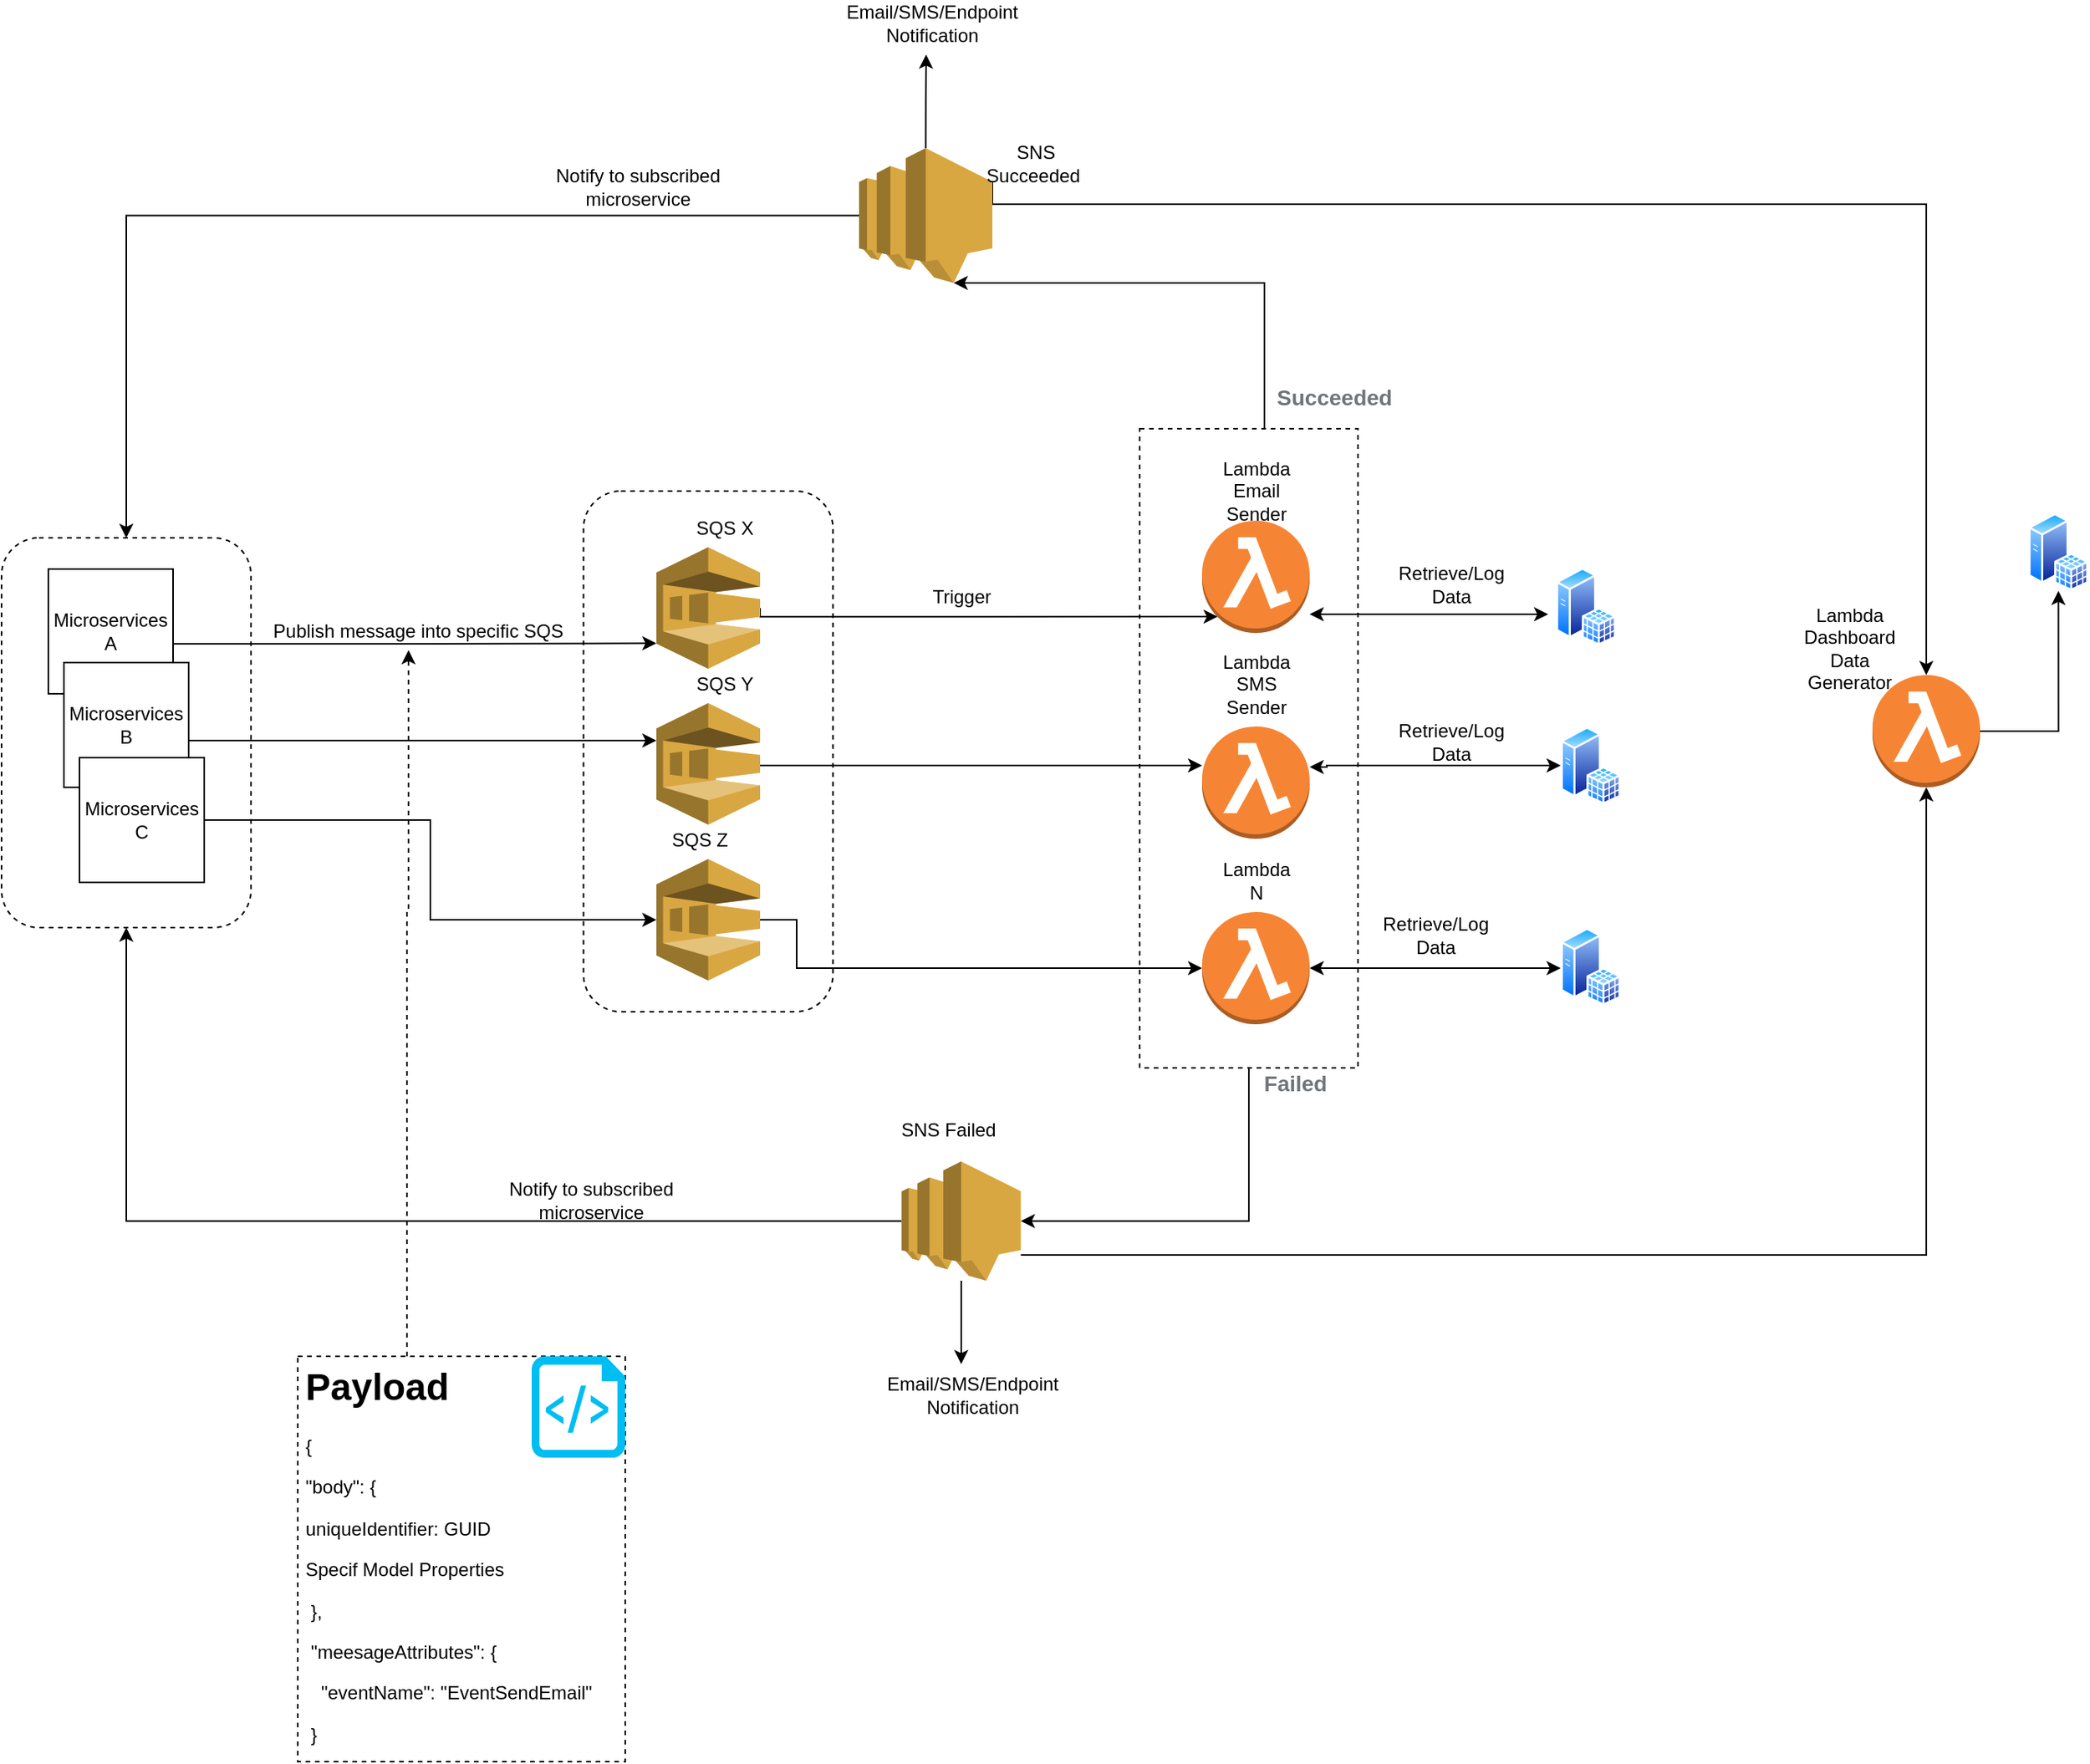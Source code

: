 <mxfile version="14.4.3" type="github">
  <diagram id="qjzeDgqdL2aKJla77leW" name="Page-1">
    <mxGraphModel dx="2272" dy="1862" grid="1" gridSize="10" guides="1" tooltips="1" connect="1" arrows="1" fold="1" page="1" pageScale="1" pageWidth="850" pageHeight="1100" math="0" shadow="0">
      <root>
        <mxCell id="0" />
        <mxCell id="1" parent="0" />
        <mxCell id="-vlMi3lsnk5EaH7537CD-10" value="" style="rounded=1;whiteSpace=wrap;html=1;dashed=1;strokeColor=#000000;" vertex="1" parent="1">
          <mxGeometry x="213.25" y="20" width="160" height="334" as="geometry" />
        </mxCell>
        <mxCell id="vUzu1yKwPVAJK8qaTAhN-50" value="" style="rounded=1;whiteSpace=wrap;html=1;dashed=1;strokeColor=#000000;" parent="1" vertex="1">
          <mxGeometry x="-160" y="50" width="160" height="250" as="geometry" />
        </mxCell>
        <mxCell id="-vlMi3lsnk5EaH7537CD-23" style="edgeStyle=orthogonalEdgeStyle;rounded=0;orthogonalLoop=1;jettySize=auto;html=1;entryX=1;entryY=0.5;entryDx=0;entryDy=0;entryPerimeter=0;" edge="1" parent="1" source="vUzu1yKwPVAJK8qaTAhN-39" target="-vlMi3lsnk5EaH7537CD-22">
          <mxGeometry relative="1" as="geometry">
            <Array as="points">
              <mxPoint x="640" y="488" />
            </Array>
          </mxGeometry>
        </mxCell>
        <mxCell id="-vlMi3lsnk5EaH7537CD-25" style="edgeStyle=orthogonalEdgeStyle;rounded=0;orthogonalLoop=1;jettySize=auto;html=1;entryX=0.71;entryY=1;entryDx=0;entryDy=0;entryPerimeter=0;" edge="1" parent="1" source="vUzu1yKwPVAJK8qaTAhN-39" target="vUzu1yKwPVAJK8qaTAhN-46">
          <mxGeometry relative="1" as="geometry">
            <Array as="points">
              <mxPoint x="650" y="-113" />
            </Array>
          </mxGeometry>
        </mxCell>
        <mxCell id="vUzu1yKwPVAJK8qaTAhN-39" value="" style="rounded=0;whiteSpace=wrap;html=1;dashed=1;strokeColor=#000000;" parent="1" vertex="1">
          <mxGeometry x="570" y="-20" width="140" height="410" as="geometry" />
        </mxCell>
        <mxCell id="vUzu1yKwPVAJK8qaTAhN-3" style="edgeStyle=orthogonalEdgeStyle;rounded=0;orthogonalLoop=1;jettySize=auto;html=1;entryX=0;entryY=0.79;entryDx=0;entryDy=0;entryPerimeter=0;" parent="1" source="vUzu1yKwPVAJK8qaTAhN-2" target="vUzu1yKwPVAJK8qaTAhN-1" edge="1">
          <mxGeometry relative="1" as="geometry">
            <mxPoint x="180" y="120" as="targetPoint" />
            <Array as="points">
              <mxPoint x="100" y="118" />
              <mxPoint x="100" y="118" />
            </Array>
          </mxGeometry>
        </mxCell>
        <mxCell id="vUzu1yKwPVAJK8qaTAhN-2" value="Microservices A" style="whiteSpace=wrap;html=1;aspect=fixed;" parent="1" vertex="1">
          <mxGeometry x="-130" y="70" width="80" height="80" as="geometry" />
        </mxCell>
        <mxCell id="vUzu1yKwPVAJK8qaTAhN-20" style="edgeStyle=orthogonalEdgeStyle;rounded=0;orthogonalLoop=1;jettySize=auto;html=1;exitX=1;exitY=0.5;exitDx=0;exitDy=0;exitPerimeter=0;entryX=0.145;entryY=0.855;entryDx=0;entryDy=0;entryPerimeter=0;" parent="1" source="vUzu1yKwPVAJK8qaTAhN-1" target="vUzu1yKwPVAJK8qaTAhN-14" edge="1">
          <mxGeometry relative="1" as="geometry">
            <mxPoint x="478.995" y="144.44" as="sourcePoint" />
            <mxPoint x="530" y="95" as="targetPoint" />
            <Array as="points">
              <mxPoint x="327" y="100" />
            </Array>
          </mxGeometry>
        </mxCell>
        <mxCell id="vUzu1yKwPVAJK8qaTAhN-21" style="edgeStyle=orthogonalEdgeStyle;rounded=0;orthogonalLoop=1;jettySize=auto;html=1;" parent="1" source="-vlMi3lsnk5EaH7537CD-3" target="vUzu1yKwPVAJK8qaTAhN-15" edge="1">
          <mxGeometry relative="1" as="geometry">
            <mxPoint x="489" y="170" as="sourcePoint" />
            <Array as="points">
              <mxPoint x="440" y="196" />
              <mxPoint x="440" y="196" />
            </Array>
          </mxGeometry>
        </mxCell>
        <mxCell id="vUzu1yKwPVAJK8qaTAhN-22" style="edgeStyle=orthogonalEdgeStyle;rounded=0;orthogonalLoop=1;jettySize=auto;html=1;exitX=1;exitY=0.5;exitDx=0;exitDy=0;exitPerimeter=0;entryX=0;entryY=0.5;entryDx=0;entryDy=0;entryPerimeter=0;" parent="1" source="-vlMi3lsnk5EaH7537CD-6" target="vUzu1yKwPVAJK8qaTAhN-16" edge="1">
          <mxGeometry relative="1" as="geometry">
            <Array as="points">
              <mxPoint x="350" y="295" />
              <mxPoint x="350" y="326" />
            </Array>
            <mxPoint x="478.995" y="195.56" as="sourcePoint" />
          </mxGeometry>
        </mxCell>
        <mxCell id="vUzu1yKwPVAJK8qaTAhN-11" style="edgeStyle=orthogonalEdgeStyle;rounded=0;orthogonalLoop=1;jettySize=auto;html=1;dashed=1;entryX=0.462;entryY=1.1;entryDx=0;entryDy=0;entryPerimeter=0;" parent="1" source="vUzu1yKwPVAJK8qaTAhN-8" edge="1" target="-vlMi3lsnk5EaH7537CD-12">
          <mxGeometry relative="1" as="geometry">
            <mxPoint x="100" y="250" as="targetPoint" />
            <Array as="points">
              <mxPoint x="100" y="290" />
            </Array>
          </mxGeometry>
        </mxCell>
        <mxCell id="-vlMi3lsnk5EaH7537CD-8" style="edgeStyle=orthogonalEdgeStyle;rounded=0;orthogonalLoop=1;jettySize=auto;html=1;" edge="1" parent="1" source="vUzu1yKwPVAJK8qaTAhN-9" target="-vlMi3lsnk5EaH7537CD-3">
          <mxGeometry relative="1" as="geometry">
            <Array as="points">
              <mxPoint x="230" y="180" />
              <mxPoint x="230" y="180" />
            </Array>
          </mxGeometry>
        </mxCell>
        <mxCell id="vUzu1yKwPVAJK8qaTAhN-9" value="Microservices B" style="whiteSpace=wrap;html=1;aspect=fixed;" parent="1" vertex="1">
          <mxGeometry x="-120" y="130" width="80" height="80" as="geometry" />
        </mxCell>
        <mxCell id="-vlMi3lsnk5EaH7537CD-9" style="edgeStyle=orthogonalEdgeStyle;rounded=0;orthogonalLoop=1;jettySize=auto;html=1;" edge="1" parent="1" source="vUzu1yKwPVAJK8qaTAhN-10" target="-vlMi3lsnk5EaH7537CD-6">
          <mxGeometry relative="1" as="geometry" />
        </mxCell>
        <mxCell id="vUzu1yKwPVAJK8qaTAhN-10" value="Microservices C" style="whiteSpace=wrap;html=1;aspect=fixed;" parent="1" vertex="1">
          <mxGeometry x="-110" y="191" width="80" height="80" as="geometry" />
        </mxCell>
        <mxCell id="vUzu1yKwPVAJK8qaTAhN-29" style="edgeStyle=orthogonalEdgeStyle;rounded=0;orthogonalLoop=1;jettySize=auto;html=1;startArrow=classic;startFill=1;" parent="1" edge="1">
          <mxGeometry relative="1" as="geometry">
            <Array as="points">
              <mxPoint x="780" y="99" />
              <mxPoint x="780" y="99" />
            </Array>
            <mxPoint x="679" y="99" as="sourcePoint" />
            <mxPoint x="831.964" y="99" as="targetPoint" />
          </mxGeometry>
        </mxCell>
        <mxCell id="vUzu1yKwPVAJK8qaTAhN-14" value="" style="outlineConnect=0;dashed=0;verticalLabelPosition=bottom;verticalAlign=top;align=center;html=1;shape=mxgraph.aws3.lambda_function;fillColor=#F58534;gradientColor=none;" parent="1" vertex="1">
          <mxGeometry x="610" y="39" width="69" height="72" as="geometry" />
        </mxCell>
        <mxCell id="vUzu1yKwPVAJK8qaTAhN-15" value="" style="outlineConnect=0;dashed=0;verticalLabelPosition=bottom;verticalAlign=top;align=center;html=1;shape=mxgraph.aws3.lambda_function;fillColor=#F58534;gradientColor=none;" parent="1" vertex="1">
          <mxGeometry x="610" y="171" width="69" height="72" as="geometry" />
        </mxCell>
        <mxCell id="vUzu1yKwPVAJK8qaTAhN-16" value="" style="outlineConnect=0;dashed=0;verticalLabelPosition=bottom;verticalAlign=top;align=center;html=1;shape=mxgraph.aws3.lambda_function;fillColor=#F58534;gradientColor=none;" parent="1" vertex="1">
          <mxGeometry x="610" y="290" width="69" height="72" as="geometry" />
        </mxCell>
        <mxCell id="vUzu1yKwPVAJK8qaTAhN-17" value="" style="aspect=fixed;perimeter=ellipsePerimeter;html=1;align=center;shadow=0;dashed=0;spacingTop=3;image;image=img/lib/active_directory/sql_server.svg;strokeColor=#000000;" parent="1" vertex="1">
          <mxGeometry x="837" y="69" width="38.5" height="50" as="geometry" />
        </mxCell>
        <mxCell id="vUzu1yKwPVAJK8qaTAhN-18" value="" style="aspect=fixed;perimeter=ellipsePerimeter;html=1;align=center;shadow=0;dashed=0;spacingTop=3;image;image=img/lib/active_directory/sql_server.svg;strokeColor=#000000;" parent="1" vertex="1">
          <mxGeometry x="840" y="171" width="38.5" height="50" as="geometry" />
        </mxCell>
        <mxCell id="vUzu1yKwPVAJK8qaTAhN-23" value="Lambda Email Sender" style="text;html=1;strokeColor=none;fillColor=none;align=center;verticalAlign=middle;whiteSpace=wrap;rounded=0;" parent="1" vertex="1">
          <mxGeometry x="624.5" y="10" width="40" height="20" as="geometry" />
        </mxCell>
        <mxCell id="vUzu1yKwPVAJK8qaTAhN-25" value="Lambda SMS Sender&lt;br&gt;" style="text;html=1;strokeColor=none;fillColor=none;align=center;verticalAlign=middle;whiteSpace=wrap;rounded=0;" parent="1" vertex="1">
          <mxGeometry x="624.5" y="134" width="40" height="20" as="geometry" />
        </mxCell>
        <mxCell id="vUzu1yKwPVAJK8qaTAhN-28" value="Lambda N" style="text;html=1;strokeColor=none;fillColor=none;align=center;verticalAlign=middle;whiteSpace=wrap;rounded=0;" parent="1" vertex="1">
          <mxGeometry x="624.5" y="260" width="40" height="20" as="geometry" />
        </mxCell>
        <mxCell id="vUzu1yKwPVAJK8qaTAhN-30" style="edgeStyle=orthogonalEdgeStyle;rounded=0;orthogonalLoop=1;jettySize=auto;html=1;startArrow=classic;startFill=1;entryX=0;entryY=0.5;entryDx=0;entryDy=0;" parent="1" target="vUzu1yKwPVAJK8qaTAhN-18" edge="1">
          <mxGeometry relative="1" as="geometry">
            <mxPoint x="679" y="197" as="sourcePoint" />
            <mxPoint x="830" y="186" as="targetPoint" />
            <Array as="points">
              <mxPoint x="690" y="197" />
              <mxPoint x="690" y="196" />
            </Array>
          </mxGeometry>
        </mxCell>
        <mxCell id="vUzu1yKwPVAJK8qaTAhN-31" style="edgeStyle=orthogonalEdgeStyle;rounded=0;orthogonalLoop=1;jettySize=auto;html=1;startArrow=classic;startFill=1;entryX=0;entryY=0.5;entryDx=0;entryDy=0;exitX=1;exitY=0.5;exitDx=0;exitDy=0;exitPerimeter=0;" parent="1" source="vUzu1yKwPVAJK8qaTAhN-16" edge="1">
          <mxGeometry relative="1" as="geometry">
            <mxPoint x="669" y="317.01" as="sourcePoint" />
            <mxPoint x="840.0" y="326.005" as="targetPoint" />
          </mxGeometry>
        </mxCell>
        <mxCell id="vUzu1yKwPVAJK8qaTAhN-32" value="Retrieve/Log Data&lt;br&gt;" style="text;html=1;strokeColor=none;fillColor=none;align=center;verticalAlign=middle;whiteSpace=wrap;rounded=0;" parent="1" vertex="1">
          <mxGeometry x="750" y="70" width="40" height="20" as="geometry" />
        </mxCell>
        <mxCell id="vUzu1yKwPVAJK8qaTAhN-33" value="Retrieve/Log Data&lt;br&gt;" style="text;html=1;strokeColor=none;fillColor=none;align=center;verticalAlign=middle;whiteSpace=wrap;rounded=0;" parent="1" vertex="1">
          <mxGeometry x="750" y="171" width="40" height="20" as="geometry" />
        </mxCell>
        <mxCell id="vUzu1yKwPVAJK8qaTAhN-34" value="&lt;b style=&quot;color: rgb(112 , 117 , 122) ; font-family: &amp;#34;arial&amp;#34; , sans-serif ; font-size: 14px ; background-color: rgb(255 , 255 , 255)&quot;&gt;Succeeded&lt;/b&gt;" style="text;html=1;strokeColor=none;fillColor=none;align=center;verticalAlign=middle;whiteSpace=wrap;rounded=0;" parent="1" vertex="1">
          <mxGeometry x="650" y="-50" width="90" height="20" as="geometry" />
        </mxCell>
        <mxCell id="vUzu1yKwPVAJK8qaTAhN-35" value="Retrieve/Log Data&lt;br&gt;" style="text;html=1;strokeColor=none;fillColor=none;align=center;verticalAlign=middle;whiteSpace=wrap;rounded=0;" parent="1" vertex="1">
          <mxGeometry x="740" y="294.51" width="40" height="20" as="geometry" />
        </mxCell>
        <mxCell id="vUzu1yKwPVAJK8qaTAhN-42" value="&lt;b style=&quot;color: rgb(112 , 117 , 122) ; font-family: &amp;#34;arial&amp;#34; , sans-serif ; font-size: 14px ; background-color: rgb(255 , 255 , 255)&quot;&gt;Failed&lt;/b&gt;" style="text;html=1;strokeColor=none;fillColor=none;align=center;verticalAlign=middle;whiteSpace=wrap;rounded=0;" parent="1" vertex="1">
          <mxGeometry x="630" y="390" width="80" height="20" as="geometry" />
        </mxCell>
        <mxCell id="vUzu1yKwPVAJK8qaTAhN-49" style="edgeStyle=orthogonalEdgeStyle;rounded=0;orthogonalLoop=1;jettySize=auto;html=1;startArrow=none;startFill=0;strokeColor=#000000;endArrow=classic;endFill=1;" parent="1" source="vUzu1yKwPVAJK8qaTAhN-46" edge="1" target="vUzu1yKwPVAJK8qaTAhN-50">
          <mxGeometry relative="1" as="geometry">
            <mxPoint x="60" y="100" as="targetPoint" />
          </mxGeometry>
        </mxCell>
        <mxCell id="-vlMi3lsnk5EaH7537CD-14" style="edgeStyle=orthogonalEdgeStyle;rounded=0;orthogonalLoop=1;jettySize=auto;html=1;exitX=1;exitY=0.25;exitDx=0;exitDy=0;exitPerimeter=0;entryX=0.5;entryY=0;entryDx=0;entryDy=0;entryPerimeter=0;" edge="1" parent="1" source="vUzu1yKwPVAJK8qaTAhN-46" target="-vlMi3lsnk5EaH7537CD-13">
          <mxGeometry relative="1" as="geometry">
            <mxPoint x="620" y="-260" as="targetPoint" />
            <Array as="points">
              <mxPoint x="476" y="-164" />
              <mxPoint x="1075" y="-164" />
            </Array>
          </mxGeometry>
        </mxCell>
        <mxCell id="-vlMi3lsnk5EaH7537CD-27" style="edgeStyle=orthogonalEdgeStyle;rounded=0;orthogonalLoop=1;jettySize=auto;html=1;exitX=0.5;exitY=0;exitDx=0;exitDy=0;exitPerimeter=0;" edge="1" parent="1" source="vUzu1yKwPVAJK8qaTAhN-46">
          <mxGeometry relative="1" as="geometry">
            <mxPoint x="433" y="-260" as="targetPoint" />
          </mxGeometry>
        </mxCell>
        <mxCell id="vUzu1yKwPVAJK8qaTAhN-46" value="" style="outlineConnect=0;dashed=0;verticalLabelPosition=bottom;verticalAlign=top;align=center;html=1;shape=mxgraph.aws3.sns;fillColor=#D9A741;gradientColor=none;strokeColor=#000000;" parent="1" vertex="1">
          <mxGeometry x="390" y="-200" width="85.5" height="86.5" as="geometry" />
        </mxCell>
        <mxCell id="vUzu1yKwPVAJK8qaTAhN-48" value="SNS Succeeded&amp;nbsp;" style="text;html=1;strokeColor=none;fillColor=none;align=center;verticalAlign=middle;whiteSpace=wrap;rounded=0;" parent="1" vertex="1">
          <mxGeometry x="457.25" y="-200" width="92.75" height="20" as="geometry" />
        </mxCell>
        <mxCell id="vUzu1yKwPVAJK8qaTAhN-51" value="Notify to subscribed&amp;nbsp;&lt;br&gt;microservice&amp;nbsp;" style="text;html=1;strokeColor=none;fillColor=none;align=center;verticalAlign=middle;whiteSpace=wrap;rounded=0;" parent="1" vertex="1">
          <mxGeometry x="120" y="-190" width="260" height="30" as="geometry" />
        </mxCell>
        <mxCell id="vUzu1yKwPVAJK8qaTAhN-57" value="Email/SMS/Endpoint Notification&lt;br&gt;" style="text;html=1;strokeColor=none;fillColor=none;align=center;verticalAlign=middle;whiteSpace=wrap;rounded=0;" parent="1" vertex="1">
          <mxGeometry x="417.25" y="-290" width="40" height="20" as="geometry" />
        </mxCell>
        <mxCell id="-vlMi3lsnk5EaH7537CD-1" value="" style="group" vertex="1" connectable="0" parent="1">
          <mxGeometry x="260" y="34" width="100" height="320" as="geometry" />
        </mxCell>
        <mxCell id="vUzu1yKwPVAJK8qaTAhN-1" value="" style="outlineConnect=0;dashed=0;verticalLabelPosition=bottom;verticalAlign=top;align=center;html=1;shape=mxgraph.aws3.sqs;fillColor=#D9A741;gradientColor=none;" parent="-vlMi3lsnk5EaH7537CD-1" vertex="1">
          <mxGeometry y="22" width="66.5" height="78" as="geometry" />
        </mxCell>
        <mxCell id="vUzu1yKwPVAJK8qaTAhN-6" value="SQS X" style="text;html=1;strokeColor=none;fillColor=none;align=center;verticalAlign=middle;whiteSpace=wrap;rounded=0;" parent="-vlMi3lsnk5EaH7537CD-1" vertex="1">
          <mxGeometry x="8.25" width="71.75" height="20" as="geometry" />
        </mxCell>
        <mxCell id="-vlMi3lsnk5EaH7537CD-2" value="" style="group" vertex="1" connectable="0" parent="1">
          <mxGeometry x="260" y="134" width="80" height="100" as="geometry" />
        </mxCell>
        <mxCell id="-vlMi3lsnk5EaH7537CD-3" value="" style="outlineConnect=0;dashed=0;verticalLabelPosition=bottom;verticalAlign=top;align=center;html=1;shape=mxgraph.aws3.sqs;fillColor=#D9A741;gradientColor=none;" vertex="1" parent="-vlMi3lsnk5EaH7537CD-2">
          <mxGeometry y="22" width="66.5" height="78" as="geometry" />
        </mxCell>
        <mxCell id="-vlMi3lsnk5EaH7537CD-4" value="SQS Y" style="text;html=1;strokeColor=none;fillColor=none;align=center;verticalAlign=middle;whiteSpace=wrap;rounded=0;" vertex="1" parent="-vlMi3lsnk5EaH7537CD-2">
          <mxGeometry x="8.25" width="71.75" height="20" as="geometry" />
        </mxCell>
        <mxCell id="-vlMi3lsnk5EaH7537CD-5" value="" style="group" vertex="1" connectable="0" parent="1">
          <mxGeometry x="260" y="234" width="66.5" height="100" as="geometry" />
        </mxCell>
        <mxCell id="-vlMi3lsnk5EaH7537CD-6" value="" style="outlineConnect=0;dashed=0;verticalLabelPosition=bottom;verticalAlign=top;align=center;html=1;shape=mxgraph.aws3.sqs;fillColor=#D9A741;gradientColor=none;" vertex="1" parent="-vlMi3lsnk5EaH7537CD-5">
          <mxGeometry y="22" width="66.5" height="78" as="geometry" />
        </mxCell>
        <mxCell id="-vlMi3lsnk5EaH7537CD-7" value="SQS Z" style="text;html=1;strokeColor=none;fillColor=none;align=center;verticalAlign=middle;whiteSpace=wrap;rounded=0;" vertex="1" parent="-vlMi3lsnk5EaH7537CD-5">
          <mxGeometry x="8.25" width="40" height="20" as="geometry" />
        </mxCell>
        <mxCell id="-vlMi3lsnk5EaH7537CD-11" value="Lambda&lt;br&gt;Dashboard Data Generator&lt;br&gt;" style="text;html=1;strokeColor=none;fillColor=none;align=center;verticalAlign=middle;whiteSpace=wrap;rounded=0;" vertex="1" parent="1">
          <mxGeometry x="990" y="100" width="71" height="42" as="geometry" />
        </mxCell>
        <mxCell id="-vlMi3lsnk5EaH7537CD-12" value="Publish message into specific SQS&amp;nbsp;" style="text;html=1;strokeColor=none;fillColor=none;align=center;verticalAlign=middle;whiteSpace=wrap;rounded=0;" vertex="1" parent="1">
          <mxGeometry x="4" y="100" width="210" height="20" as="geometry" />
        </mxCell>
        <mxCell id="-vlMi3lsnk5EaH7537CD-28" style="edgeStyle=orthogonalEdgeStyle;rounded=0;orthogonalLoop=1;jettySize=auto;html=1;entryX=0.5;entryY=1;entryDx=0;entryDy=0;" edge="1" parent="1" source="-vlMi3lsnk5EaH7537CD-13" target="-vlMi3lsnk5EaH7537CD-19">
          <mxGeometry relative="1" as="geometry" />
        </mxCell>
        <mxCell id="-vlMi3lsnk5EaH7537CD-13" value="" style="outlineConnect=0;dashed=0;verticalLabelPosition=bottom;verticalAlign=top;align=center;html=1;shape=mxgraph.aws3.lambda_function;fillColor=#F58534;gradientColor=none;" vertex="1" parent="1">
          <mxGeometry x="1040" y="138" width="69" height="72" as="geometry" />
        </mxCell>
        <mxCell id="-vlMi3lsnk5EaH7537CD-19" value="" style="aspect=fixed;perimeter=ellipsePerimeter;html=1;align=center;shadow=0;dashed=0;spacingTop=3;image;image=img/lib/active_directory/sql_server.svg;strokeColor=#000000;" vertex="1" parent="1">
          <mxGeometry x="1140" y="34" width="38.5" height="50" as="geometry" />
        </mxCell>
        <mxCell id="-vlMi3lsnk5EaH7537CD-21" value="" style="aspect=fixed;perimeter=ellipsePerimeter;html=1;align=center;shadow=0;dashed=0;spacingTop=3;image;image=img/lib/active_directory/sql_server.svg;strokeColor=#000000;" vertex="1" parent="1">
          <mxGeometry x="840" y="300" width="38.5" height="50" as="geometry" />
        </mxCell>
        <mxCell id="-vlMi3lsnk5EaH7537CD-30" style="edgeStyle=orthogonalEdgeStyle;rounded=0;orthogonalLoop=1;jettySize=auto;html=1;entryX=0.5;entryY=1;entryDx=0;entryDy=0;entryPerimeter=0;" edge="1" parent="1" source="-vlMi3lsnk5EaH7537CD-22" target="-vlMi3lsnk5EaH7537CD-13">
          <mxGeometry relative="1" as="geometry">
            <Array as="points">
              <mxPoint x="1075" y="510" />
            </Array>
          </mxGeometry>
        </mxCell>
        <mxCell id="-vlMi3lsnk5EaH7537CD-34" style="edgeStyle=orthogonalEdgeStyle;rounded=0;orthogonalLoop=1;jettySize=auto;html=1;" edge="1" parent="1" source="-vlMi3lsnk5EaH7537CD-22">
          <mxGeometry relative="1" as="geometry">
            <mxPoint x="455.5" y="580" as="targetPoint" />
          </mxGeometry>
        </mxCell>
        <mxCell id="-vlMi3lsnk5EaH7537CD-35" style="edgeStyle=orthogonalEdgeStyle;rounded=0;orthogonalLoop=1;jettySize=auto;html=1;entryX=0.5;entryY=1;entryDx=0;entryDy=0;" edge="1" parent="1" source="-vlMi3lsnk5EaH7537CD-22" target="vUzu1yKwPVAJK8qaTAhN-50">
          <mxGeometry relative="1" as="geometry" />
        </mxCell>
        <mxCell id="-vlMi3lsnk5EaH7537CD-22" value="" style="outlineConnect=0;dashed=0;verticalLabelPosition=bottom;verticalAlign=top;align=center;html=1;shape=mxgraph.aws3.sns;fillColor=#D9A741;gradientColor=none;strokeColor=#000000;" vertex="1" parent="1">
          <mxGeometry x="417.25" y="450" width="76.5" height="76.5" as="geometry" />
        </mxCell>
        <mxCell id="-vlMi3lsnk5EaH7537CD-32" value="SNS Failed" style="text;html=1;strokeColor=none;fillColor=none;align=center;verticalAlign=middle;whiteSpace=wrap;rounded=0;" vertex="1" parent="1">
          <mxGeometry x="401" y="420" width="92.75" height="20" as="geometry" />
        </mxCell>
        <mxCell id="-vlMi3lsnk5EaH7537CD-33" value="Email/SMS/Endpoint Notification&lt;br&gt;" style="text;html=1;strokeColor=none;fillColor=none;align=center;verticalAlign=middle;whiteSpace=wrap;rounded=0;" vertex="1" parent="1">
          <mxGeometry x="443" y="590" width="40" height="20" as="geometry" />
        </mxCell>
        <mxCell id="-vlMi3lsnk5EaH7537CD-39" value="" style="group" vertex="1" connectable="0" parent="1">
          <mxGeometry x="30" y="575" width="210" height="260" as="geometry" />
        </mxCell>
        <mxCell id="vUzu1yKwPVAJK8qaTAhN-8" value="&lt;h1&gt;Payload&lt;/h1&gt;&lt;p&gt;{&lt;/p&gt;&lt;p&gt;&quot;body&quot;: {&lt;/p&gt;&lt;p&gt;uniqueIdentifier: GUID&lt;/p&gt;&lt;p&gt;Specif Model Properties&lt;/p&gt;&lt;p&gt;&amp;nbsp;},&lt;/p&gt;&lt;p&gt;&amp;nbsp;&quot;meesageAttributes&quot;: {&lt;/p&gt;&lt;p&gt;&amp;nbsp; &amp;nbsp;&quot;eventName&quot;: &quot;EventSendEmail&quot;&lt;/p&gt;&lt;p&gt;&amp;nbsp;}&lt;/p&gt;&lt;p&gt;&lt;span&gt;}&lt;/span&gt;&lt;/p&gt;" style="text;html=1;fillColor=none;spacing=5;spacingTop=-20;whiteSpace=wrap;overflow=hidden;rounded=0;strokeColor=#000000;dashed=1;" parent="-vlMi3lsnk5EaH7537CD-39" vertex="1">
          <mxGeometry width="210" height="260" as="geometry" />
        </mxCell>
        <mxCell id="-vlMi3lsnk5EaH7537CD-38" value="" style="verticalLabelPosition=bottom;html=1;verticalAlign=top;align=center;strokeColor=none;fillColor=#00BEF2;shape=mxgraph.azure.script_file;pointerEvents=1;" vertex="1" parent="-vlMi3lsnk5EaH7537CD-39">
          <mxGeometry x="150" width="60" height="65" as="geometry" />
        </mxCell>
        <mxCell id="-vlMi3lsnk5EaH7537CD-40" value="Notify to subscribed&amp;nbsp;&lt;br&gt;microservice&amp;nbsp;" style="text;html=1;strokeColor=none;fillColor=none;align=center;verticalAlign=middle;whiteSpace=wrap;rounded=0;" vertex="1" parent="1">
          <mxGeometry x="90" y="460" width="260" height="30" as="geometry" />
        </mxCell>
        <mxCell id="-vlMi3lsnk5EaH7537CD-41" value="Trigger" style="text;html=1;strokeColor=none;fillColor=none;align=center;verticalAlign=middle;whiteSpace=wrap;rounded=0;" vertex="1" parent="1">
          <mxGeometry x="435.5" y="78" width="40" height="20" as="geometry" />
        </mxCell>
      </root>
    </mxGraphModel>
  </diagram>
</mxfile>
